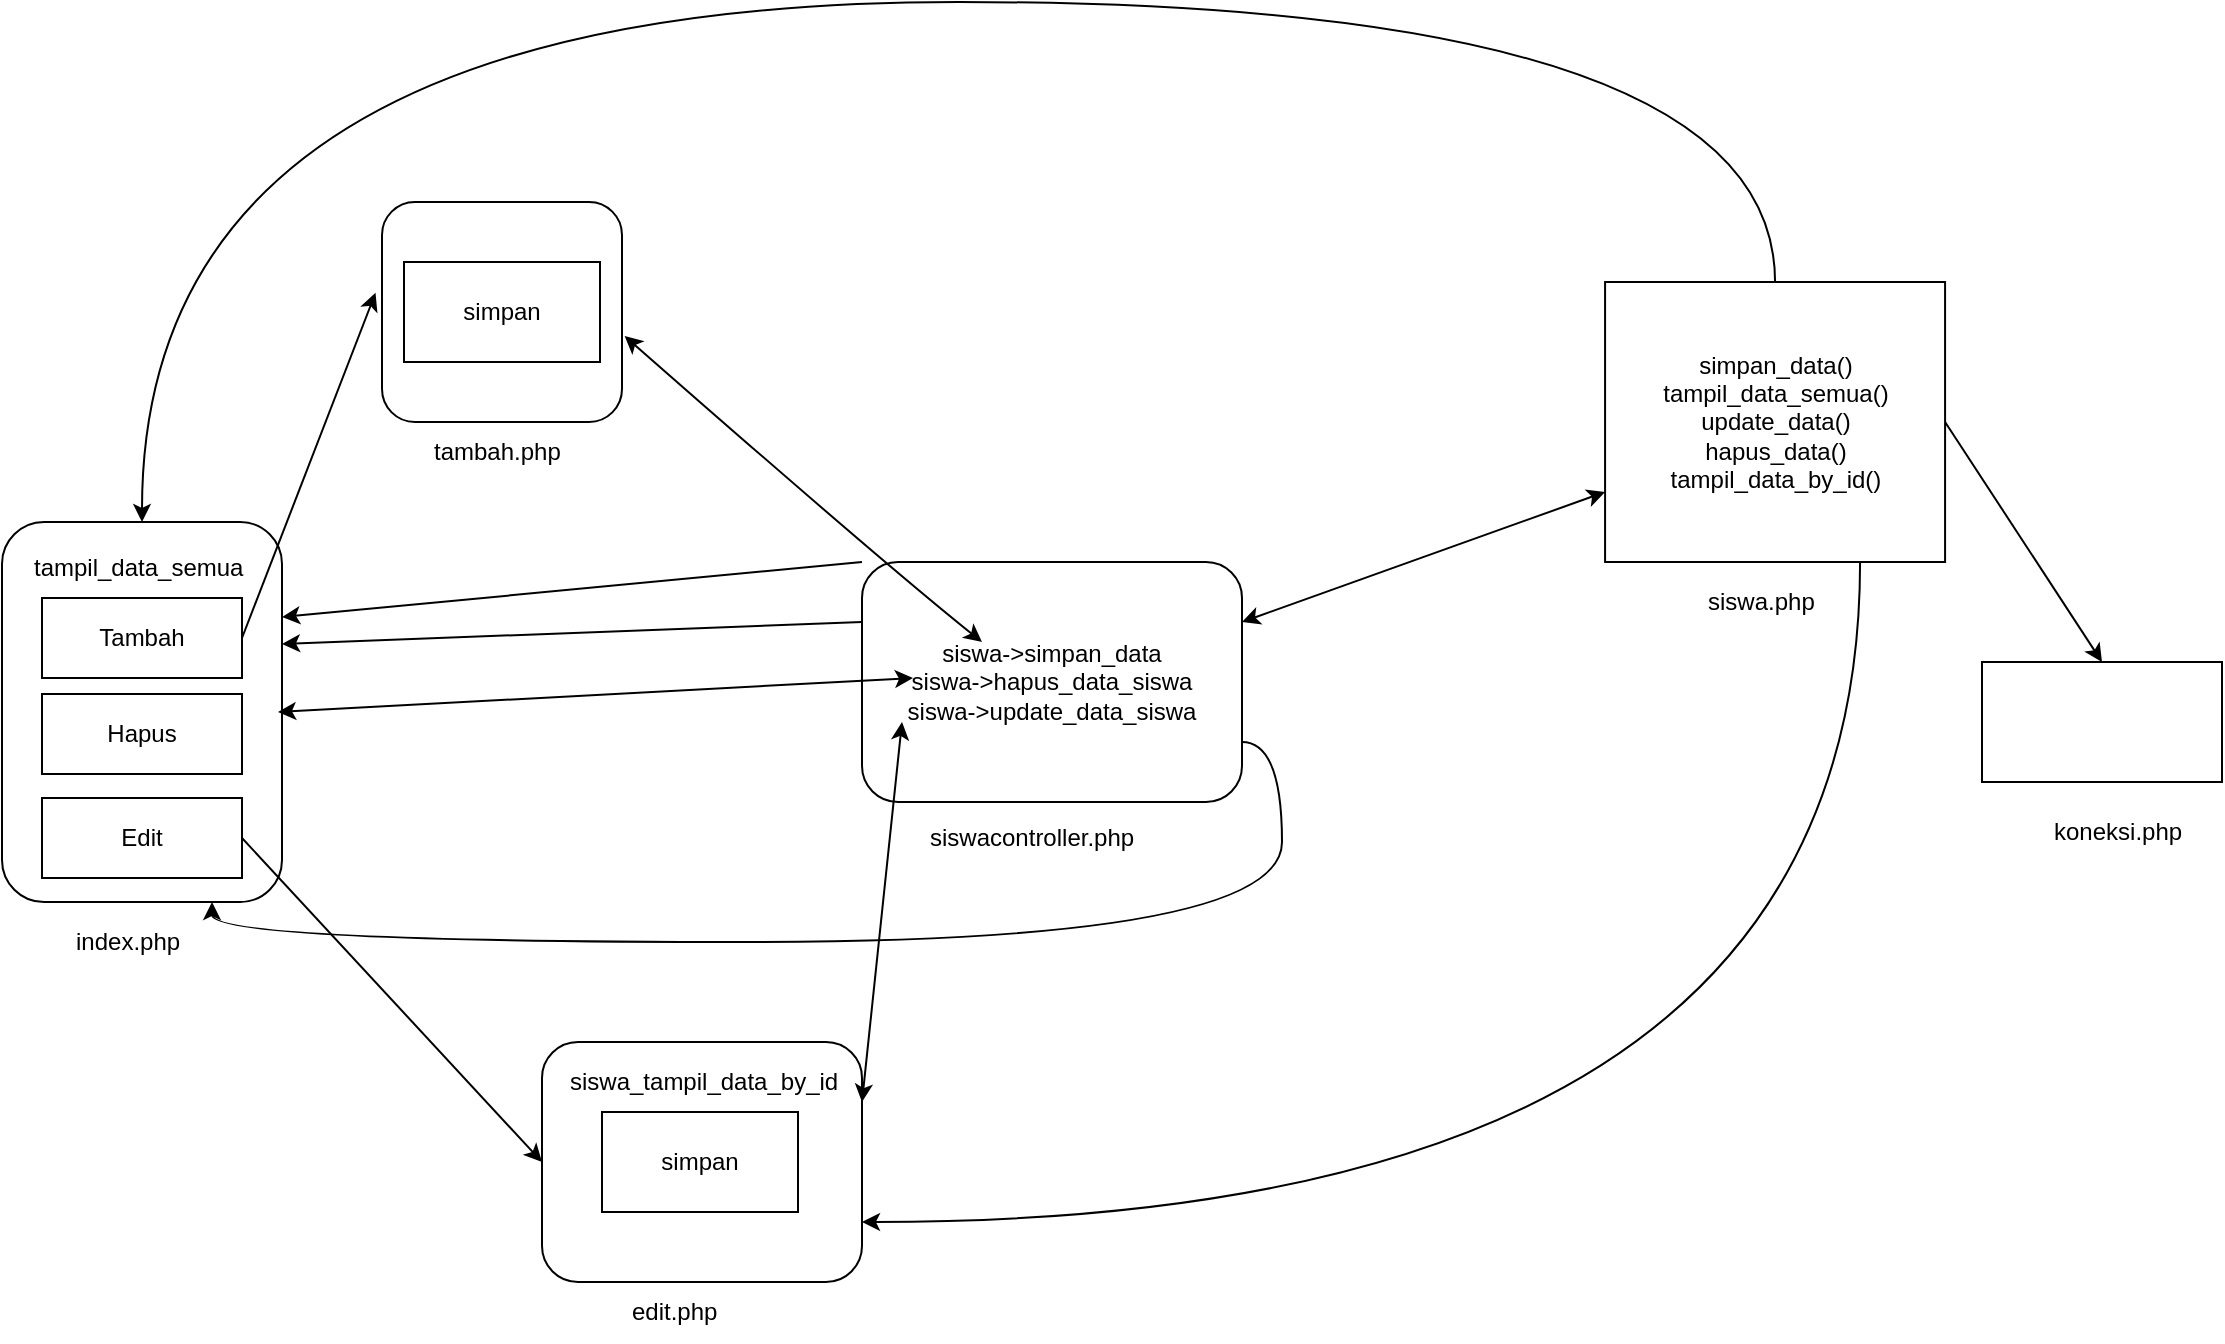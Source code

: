 <mxfile version="24.7.8">
  <diagram name="Page-1" id="TJPXLlhSD54rY1HrDO-9">
    <mxGraphModel dx="1219" dy="1814" grid="1" gridSize="10" guides="1" tooltips="1" connect="1" arrows="1" fold="1" page="1" pageScale="1" pageWidth="850" pageHeight="1100" math="0" shadow="0">
      <root>
        <mxCell id="0" />
        <mxCell id="1" parent="0" />
        <mxCell id="aEqy1lIlVKsA6bxr-jBi-1" value="" style="rounded=1;whiteSpace=wrap;html=1;" vertex="1" parent="1">
          <mxGeometry x="360" y="180" width="140" height="190" as="geometry" />
        </mxCell>
        <mxCell id="aEqy1lIlVKsA6bxr-jBi-2" value="Tambah" style="rounded=0;whiteSpace=wrap;html=1;" vertex="1" parent="1">
          <mxGeometry x="380" y="218" width="100" height="40" as="geometry" />
        </mxCell>
        <mxCell id="aEqy1lIlVKsA6bxr-jBi-3" value="Hapus" style="rounded=0;whiteSpace=wrap;html=1;" vertex="1" parent="1">
          <mxGeometry x="380" y="266" width="100" height="40" as="geometry" />
        </mxCell>
        <mxCell id="aEqy1lIlVKsA6bxr-jBi-40" style="edgeStyle=none;rounded=0;orthogonalLoop=1;jettySize=auto;html=1;exitX=1;exitY=0.5;exitDx=0;exitDy=0;entryX=0;entryY=0.5;entryDx=0;entryDy=0;" edge="1" parent="1" source="aEqy1lIlVKsA6bxr-jBi-4" target="aEqy1lIlVKsA6bxr-jBi-37">
          <mxGeometry relative="1" as="geometry" />
        </mxCell>
        <mxCell id="aEqy1lIlVKsA6bxr-jBi-4" value="Edit" style="rounded=0;whiteSpace=wrap;html=1;" vertex="1" parent="1">
          <mxGeometry x="380" y="318" width="100" height="40" as="geometry" />
        </mxCell>
        <mxCell id="aEqy1lIlVKsA6bxr-jBi-6" value="" style="rounded=1;whiteSpace=wrap;html=1;" vertex="1" parent="1">
          <mxGeometry x="550" y="20" width="120" height="110" as="geometry" />
        </mxCell>
        <mxCell id="aEqy1lIlVKsA6bxr-jBi-9" value="index.php" style="text;strokeColor=none;fillColor=none;align=left;verticalAlign=middle;spacingLeft=4;spacingRight=4;overflow=hidden;points=[[0,0.5],[1,0.5]];portConstraint=eastwest;rotatable=0;whiteSpace=wrap;html=1;" vertex="1" parent="1">
          <mxGeometry x="391" y="375" width="80" height="30" as="geometry" />
        </mxCell>
        <mxCell id="aEqy1lIlVKsA6bxr-jBi-10" value="tambah.php" style="text;strokeColor=none;fillColor=none;align=left;verticalAlign=middle;spacingLeft=4;spacingRight=4;overflow=hidden;points=[[0,0.5],[1,0.5]];portConstraint=eastwest;rotatable=0;whiteSpace=wrap;html=1;" vertex="1" parent="1">
          <mxGeometry x="570" y="130" width="80" height="30" as="geometry" />
        </mxCell>
        <mxCell id="aEqy1lIlVKsA6bxr-jBi-11" value="simpan" style="rounded=0;whiteSpace=wrap;html=1;" vertex="1" parent="1">
          <mxGeometry x="561" y="50" width="98" height="50" as="geometry" />
        </mxCell>
        <mxCell id="aEqy1lIlVKsA6bxr-jBi-12" style="edgeStyle=none;rounded=0;orthogonalLoop=1;jettySize=auto;html=1;exitX=1;exitY=0.5;exitDx=0;exitDy=0;entryX=-0.027;entryY=0.413;entryDx=0;entryDy=0;entryPerimeter=0;" edge="1" parent="1" source="aEqy1lIlVKsA6bxr-jBi-2" target="aEqy1lIlVKsA6bxr-jBi-6">
          <mxGeometry relative="1" as="geometry" />
        </mxCell>
        <mxCell id="aEqy1lIlVKsA6bxr-jBi-55" style="edgeStyle=none;rounded=0;orthogonalLoop=1;jettySize=auto;html=1;exitX=0;exitY=0;exitDx=0;exitDy=0;entryX=1;entryY=0.25;entryDx=0;entryDy=0;" edge="1" parent="1" source="aEqy1lIlVKsA6bxr-jBi-13" target="aEqy1lIlVKsA6bxr-jBi-1">
          <mxGeometry relative="1" as="geometry" />
        </mxCell>
        <mxCell id="aEqy1lIlVKsA6bxr-jBi-66" style="edgeStyle=orthogonalEdgeStyle;curved=1;rounded=0;orthogonalLoop=1;jettySize=auto;html=1;exitX=1;exitY=0.75;exitDx=0;exitDy=0;entryX=0.75;entryY=1;entryDx=0;entryDy=0;" edge="1" parent="1" source="aEqy1lIlVKsA6bxr-jBi-13" target="aEqy1lIlVKsA6bxr-jBi-1">
          <mxGeometry relative="1" as="geometry" />
        </mxCell>
        <mxCell id="aEqy1lIlVKsA6bxr-jBi-13" value="siswa-&amp;gt;simpan_data&lt;div&gt;siswa-&amp;gt;hapus_data_siswa&lt;/div&gt;&lt;div&gt;siswa-&amp;gt;update_data_siswa&lt;/div&gt;" style="rounded=1;whiteSpace=wrap;html=1;" vertex="1" parent="1">
          <mxGeometry x="790" y="200" width="190" height="120" as="geometry" />
        </mxCell>
        <mxCell id="aEqy1lIlVKsA6bxr-jBi-14" value="siswacontroller.php" style="text;strokeColor=none;fillColor=none;align=left;verticalAlign=middle;spacingLeft=4;spacingRight=4;overflow=hidden;points=[[0,0.5],[1,0.5]];portConstraint=eastwest;rotatable=0;whiteSpace=wrap;html=1;" vertex="1" parent="1">
          <mxGeometry x="817.5" y="323" width="135" height="30" as="geometry" />
        </mxCell>
        <mxCell id="aEqy1lIlVKsA6bxr-jBi-57" style="edgeStyle=none;rounded=0;orthogonalLoop=1;jettySize=auto;html=1;exitX=1;exitY=0.5;exitDx=0;exitDy=0;" edge="1" parent="1" source="aEqy1lIlVKsA6bxr-jBi-15">
          <mxGeometry relative="1" as="geometry">
            <mxPoint x="1410" y="250" as="targetPoint" />
          </mxGeometry>
        </mxCell>
        <mxCell id="aEqy1lIlVKsA6bxr-jBi-62" style="edgeStyle=orthogonalEdgeStyle;curved=1;rounded=0;orthogonalLoop=1;jettySize=auto;html=1;exitX=0.5;exitY=0;exitDx=0;exitDy=0;entryX=0.5;entryY=0;entryDx=0;entryDy=0;" edge="1" parent="1" source="aEqy1lIlVKsA6bxr-jBi-15" target="aEqy1lIlVKsA6bxr-jBi-1">
          <mxGeometry relative="1" as="geometry">
            <Array as="points">
              <mxPoint x="1247" y="-80" />
              <mxPoint x="430" y="-80" />
            </Array>
          </mxGeometry>
        </mxCell>
        <mxCell id="aEqy1lIlVKsA6bxr-jBi-67" style="edgeStyle=orthogonalEdgeStyle;curved=1;rounded=0;orthogonalLoop=1;jettySize=auto;html=1;exitX=0.75;exitY=1;exitDx=0;exitDy=0;entryX=1;entryY=0.75;entryDx=0;entryDy=0;" edge="1" parent="1" source="aEqy1lIlVKsA6bxr-jBi-15" target="aEqy1lIlVKsA6bxr-jBi-37">
          <mxGeometry relative="1" as="geometry" />
        </mxCell>
        <mxCell id="aEqy1lIlVKsA6bxr-jBi-15" value="simpan_data()&lt;div&gt;tampil_data_semua()&lt;/div&gt;&lt;div&gt;update_data()&lt;/div&gt;&lt;div&gt;hapus_data()&lt;/div&gt;&lt;div&gt;tampil_data_by_id()&lt;/div&gt;" style="rounded=0;whiteSpace=wrap;html=1;" vertex="1" parent="1">
          <mxGeometry x="1161.54" y="60" width="170" height="140" as="geometry" />
        </mxCell>
        <mxCell id="aEqy1lIlVKsA6bxr-jBi-16" value="siswa.php" style="text;strokeColor=none;fillColor=none;align=left;verticalAlign=middle;spacingLeft=4;spacingRight=4;overflow=hidden;points=[[0,0.5],[1,0.5]];portConstraint=eastwest;rotatable=0;whiteSpace=wrap;html=1;" vertex="1" parent="1">
          <mxGeometry x="1206.54" y="205" width="80" height="30" as="geometry" />
        </mxCell>
        <mxCell id="aEqy1lIlVKsA6bxr-jBi-37" value="" style="rounded=1;whiteSpace=wrap;html=1;" vertex="1" parent="1">
          <mxGeometry x="630" y="440" width="160" height="120" as="geometry" />
        </mxCell>
        <mxCell id="aEqy1lIlVKsA6bxr-jBi-38" value="edit.php" style="text;strokeColor=none;fillColor=none;align=left;verticalAlign=middle;spacingLeft=4;spacingRight=4;overflow=hidden;points=[[0,0.5],[1,0.5]];portConstraint=eastwest;rotatable=0;whiteSpace=wrap;html=1;" vertex="1" parent="1">
          <mxGeometry x="669" y="560" width="80" height="30" as="geometry" />
        </mxCell>
        <mxCell id="aEqy1lIlVKsA6bxr-jBi-39" value="simpan" style="rounded=0;whiteSpace=wrap;html=1;" vertex="1" parent="1">
          <mxGeometry x="660" y="475" width="98" height="50" as="geometry" />
        </mxCell>
        <mxCell id="aEqy1lIlVKsA6bxr-jBi-51" style="edgeStyle=none;rounded=0;orthogonalLoop=1;jettySize=auto;html=1;exitX=0;exitY=0.25;exitDx=0;exitDy=0;entryX=1;entryY=0.321;entryDx=0;entryDy=0;entryPerimeter=0;" edge="1" parent="1" source="aEqy1lIlVKsA6bxr-jBi-13" target="aEqy1lIlVKsA6bxr-jBi-1">
          <mxGeometry relative="1" as="geometry" />
        </mxCell>
        <mxCell id="aEqy1lIlVKsA6bxr-jBi-56" value="" style="endArrow=classic;startArrow=classic;html=1;rounded=0;exitX=1;exitY=0.25;exitDx=0;exitDy=0;entryX=0;entryY=0.75;entryDx=0;entryDy=0;" edge="1" parent="1" source="aEqy1lIlVKsA6bxr-jBi-13" target="aEqy1lIlVKsA6bxr-jBi-15">
          <mxGeometry width="50" height="50" relative="1" as="geometry">
            <mxPoint x="1060" y="220" as="sourcePoint" />
            <mxPoint x="1110" y="170" as="targetPoint" />
          </mxGeometry>
        </mxCell>
        <mxCell id="aEqy1lIlVKsA6bxr-jBi-58" value="" style="rounded=0;whiteSpace=wrap;html=1;" vertex="1" parent="1">
          <mxGeometry x="1350" y="250" width="120" height="60" as="geometry" />
        </mxCell>
        <mxCell id="aEqy1lIlVKsA6bxr-jBi-59" value="koneksi.php" style="text;strokeColor=none;fillColor=none;align=left;verticalAlign=middle;spacingLeft=4;spacingRight=4;overflow=hidden;points=[[0,0.5],[1,0.5]];portConstraint=eastwest;rotatable=0;whiteSpace=wrap;html=1;" vertex="1" parent="1">
          <mxGeometry x="1380" y="320" width="80" height="30" as="geometry" />
        </mxCell>
        <mxCell id="aEqy1lIlVKsA6bxr-jBi-60" value="tampil_data_semua" style="text;strokeColor=none;fillColor=none;align=left;verticalAlign=middle;spacingLeft=4;spacingRight=4;overflow=hidden;points=[[0,0.5],[1,0.5]];portConstraint=eastwest;rotatable=0;whiteSpace=wrap;html=1;" vertex="1" parent="1">
          <mxGeometry x="370" y="188" width="120" height="30" as="geometry" />
        </mxCell>
        <mxCell id="aEqy1lIlVKsA6bxr-jBi-63" value="" style="endArrow=classic;startArrow=classic;html=1;rounded=0;curved=1;exitX=1.011;exitY=0.609;exitDx=0;exitDy=0;exitPerimeter=0;" edge="1" parent="1" source="aEqy1lIlVKsA6bxr-jBi-6">
          <mxGeometry width="50" height="50" relative="1" as="geometry">
            <mxPoint x="750" y="160" as="sourcePoint" />
            <mxPoint x="850" y="240" as="targetPoint" />
            <Array as="points">
              <mxPoint x="800" y="200" />
            </Array>
          </mxGeometry>
        </mxCell>
        <mxCell id="aEqy1lIlVKsA6bxr-jBi-64" value="" style="endArrow=classic;startArrow=classic;html=1;rounded=0;curved=1;exitX=1;exitY=0.5;exitDx=0;exitDy=0;" edge="1" parent="1">
          <mxGeometry width="50" height="50" relative="1" as="geometry">
            <mxPoint x="498.0" y="275" as="sourcePoint" />
            <mxPoint x="815.5" y="258" as="targetPoint" />
          </mxGeometry>
        </mxCell>
        <mxCell id="aEqy1lIlVKsA6bxr-jBi-65" value="" style="endArrow=classic;startArrow=classic;html=1;rounded=0;curved=1;exitX=1;exitY=0.25;exitDx=0;exitDy=0;" edge="1" parent="1" source="aEqy1lIlVKsA6bxr-jBi-37">
          <mxGeometry width="50" height="50" relative="1" as="geometry">
            <mxPoint x="760" y="330" as="sourcePoint" />
            <mxPoint x="810" y="280" as="targetPoint" />
          </mxGeometry>
        </mxCell>
        <mxCell id="aEqy1lIlVKsA6bxr-jBi-68" value="siswa_tampil_data_by_id" style="text;strokeColor=none;fillColor=none;align=left;verticalAlign=middle;spacingLeft=4;spacingRight=4;overflow=hidden;points=[[0,0.5],[1,0.5]];portConstraint=eastwest;rotatable=0;whiteSpace=wrap;html=1;" vertex="1" parent="1">
          <mxGeometry x="638" y="445" width="152" height="30" as="geometry" />
        </mxCell>
      </root>
    </mxGraphModel>
  </diagram>
</mxfile>
